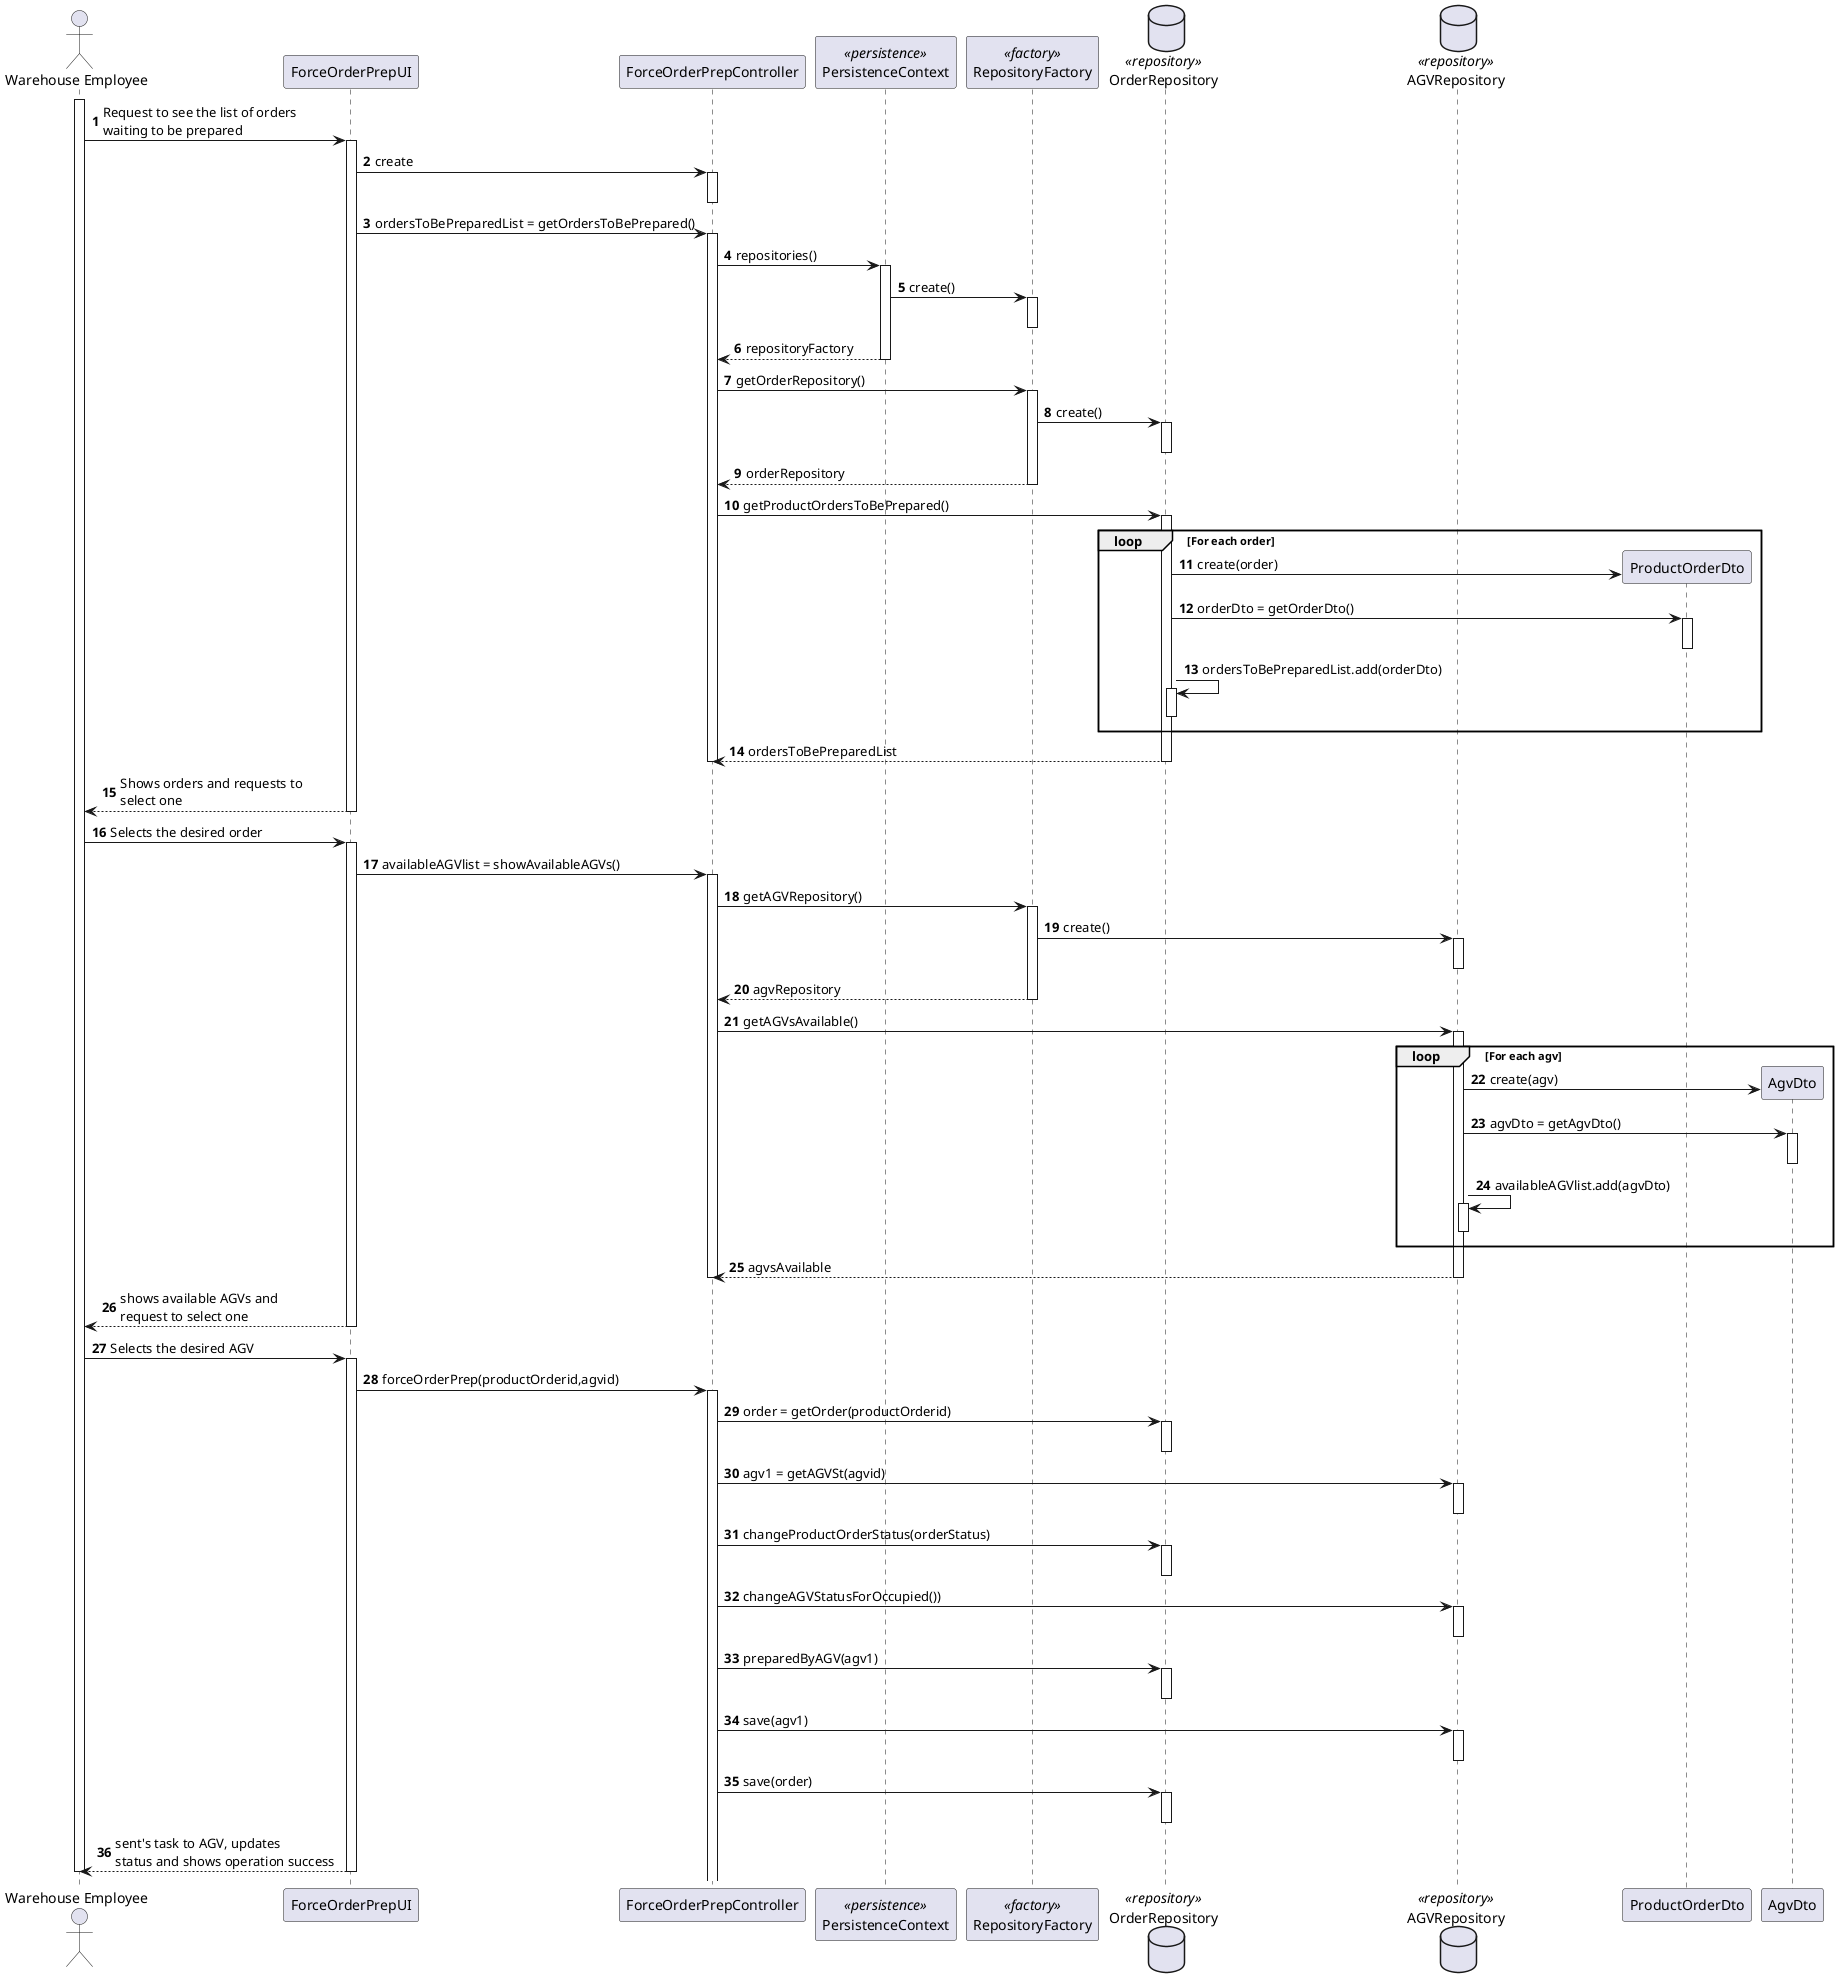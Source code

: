 @startuml
autonumber
actor "Warehouse Employee" as WE
participant "ForceOrderPrepUI" as UI
participant "ForceOrderPrepController" as CTR
participant PersistenceContext as PERSISTENCE <<persistence>>
participant RepositoryFactory as FACTORY <<factory>>
database OrderRepository as REPOSITORY_ORDERS <<repository>>
database AGVRepository as REPOSITORY_AGV <<repository>>
participant ProductOrderDto as PODTO
participant AgvDto as AGVDTO

activate WE
WE -> UI : Request to see the list of orders \nwaiting to be prepared
activate UI
UI -> CTR : create
activate CTR
deactivate CTR
UI -> CTR : ordersToBePreparedList = getOrdersToBePrepared()
activate CTR

CTR -> PERSISTENCE : repositories()

activate PERSISTENCE

PERSISTENCE -> FACTORY : create()

activate FACTORY
deactivate FACTORY

PERSISTENCE --> CTR : repositoryFactory

deactivate PERSISTENCE

CTR -> FACTORY : getOrderRepository()

activate FACTORY

FACTORY -> REPOSITORY_ORDERS : create()
activate REPOSITORY_ORDERS
deactivate REPOSITORY_ORDERS

FACTORY --> CTR : orderRepository
deactivate FACTORY

CTR -> REPOSITORY_ORDERS : getProductOrdersToBePrepared()

activate REPOSITORY_ORDERS

loop For each order
REPOSITORY_ORDERS -> PODTO** : create(order)
REPOSITORY_ORDERS -> PODTO : orderDto = getOrderDto()
activate PODTO
deactivate PODTO
REPOSITORY_ORDERS -> REPOSITORY_ORDERS : ordersToBePreparedList.add(orderDto)
activate REPOSITORY_ORDERS
deactivate REPOSITORY_ORDERS
end loop


REPOSITORY_ORDERS --> CTR : ordersToBePreparedList
deactivate REPOSITORY_ORDERS







deactivate CTR
UI --> WE : Shows orders and requests to \nselect one
deactivate UI

WE -> UI : Selects the desired order
activate UI

UI -> CTR : availableAGVlist = showAvailableAGVs()
activate CTR



CTR -> FACTORY : getAGVRepository()

activate FACTORY

FACTORY -> REPOSITORY_AGV : create()

activate REPOSITORY_AGV
deactivate REPOSITORY_AGV

FACTORY --> CTR : agvRepository
deactivate FACTORY

CTR -> REPOSITORY_AGV : getAGVsAvailable()

activate REPOSITORY_AGV

loop For each agv
REPOSITORY_AGV -> AGVDTO** : create(agv)
REPOSITORY_AGV -> AGVDTO : agvDto = getAgvDto()
activate AGVDTO
deactivate AGVDTO
REPOSITORY_AGV -> REPOSITORY_AGV : availableAGVlist.add(agvDto)
activate REPOSITORY_AGV
deactivate REPOSITORY_AGV
end loop

REPOSITORY_AGV --> CTR : agvsAvailable
deactivate REPOSITORY_AGV
deactivate CTR
UI --> WE : shows available AGVs and \nrequest to select one
deactivate UI

WE -> UI : Selects the desired AGV
activate UI
UI -> CTR : forceOrderPrep(productOrderid,agvid)
activate CTR

CTR -> REPOSITORY_ORDERS : order = getOrder(productOrderid)
activate REPOSITORY_ORDERS
deactivate REPOSITORY_ORDERS

CTR -> REPOSITORY_AGV : agv1 = getAGVSt(agvid)
activate REPOSITORY_AGV
deactivate REPOSITORY_AGV

CTR -> REPOSITORY_ORDERS : changeProductOrderStatus(orderStatus)
activate REPOSITORY_ORDERS
deactivate REPOSITORY_ORDERS
CTR -> REPOSITORY_AGV : changeAGVStatusForOccupied())
activate REPOSITORY_AGV
deactivate REPOSITORY_AGV
CTR -> REPOSITORY_ORDERS : preparedByAGV(agv1)
activate REPOSITORY_ORDERS
deactivate REPOSITORY_ORDERS
CTR -> REPOSITORY_AGV : save(agv1)
activate REPOSITORY_AGV
deactivate REPOSITORY_AGV
CTR -> REPOSITORY_ORDERS : save(order)
activate REPOSITORY_ORDERS
deactivate REPOSITORY_ORDERS

UI --> WE : sent's task to AGV, updates \nstatus and shows operation success
deactivate UI

deactivate WE

@enduml